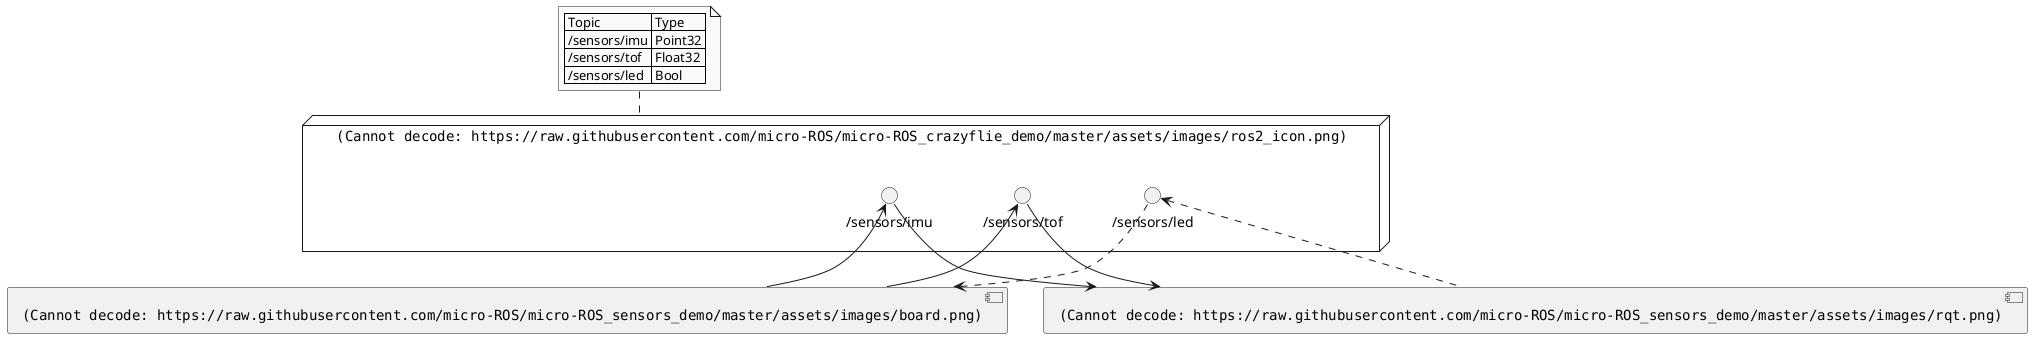 @startuml

skinparam monochrome true

node <img:https://raw.githubusercontent.com/micro-ROS/micro-ROS_crazyflie_demo/master/assets/images/ros2_icon.png>  as ros2 {
  interface "/sensors/imu"   as imu
  interface "/sensors/tof"   as tof
  interface "/sensors/led"   as led
}

' node <img:https://docs.zephyrproject.org/1.9.0/_images/disco_l475_iot1.jpg> as st_disco

' node <img:https://raw.githubusercontent.com/micro-ROS/micro-ROS_crazyflie_demo/master/assets/images/ros2_icon.png> as st_disco {}

[<img:https://raw.githubusercontent.com/micro-ROS/micro-ROS_sensors_demo/master/assets/images/board.png>] as st_disco

[<img:https://raw.githubusercontent.com/micro-ROS/micro-ROS_sensors_demo/master/assets/images/rqt.png>] as rqt

' [<size:1><img:https://miro.medium.com/max/1731/1*2ffYio1imvHY5AMBk_twBw.png>] as rqt

' [translator.py\n\n <img:https://raw.githubusercontent.com/micro-ROS/micro-ROS_crazyflie_demo/master/assets/images/translator_icon.png>] as translator

note top of ros2
    | Topic | Type |
    | /sensors/imu | Point32 |
    | /sensors/tof | Float32 |
    | /sensors/led | Bool |
end note

st_disco    -up->   imu
st_disco    -up->   tof
st_disco    <.up.   led

rqt    <-up-   imu
rqt    <-up-   tof
rqt    .up.>   led

@endutml